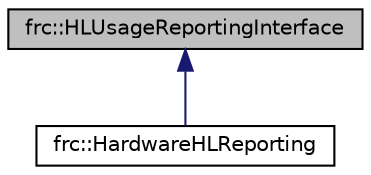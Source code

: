 digraph "frc::HLUsageReportingInterface"
{
  edge [fontname="Helvetica",fontsize="10",labelfontname="Helvetica",labelfontsize="10"];
  node [fontname="Helvetica",fontsize="10",shape=record];
  Node1 [label="frc::HLUsageReportingInterface",height=0.2,width=0.4,color="black", fillcolor="grey75", style="filled", fontcolor="black"];
  Node1 -> Node2 [dir="back",color="midnightblue",fontsize="10",style="solid",fontname="Helvetica"];
  Node2 [label="frc::HardwareHLReporting",height=0.2,width=0.4,color="black", fillcolor="white", style="filled",URL="$classfrc_1_1HardwareHLReporting.html"];
}
